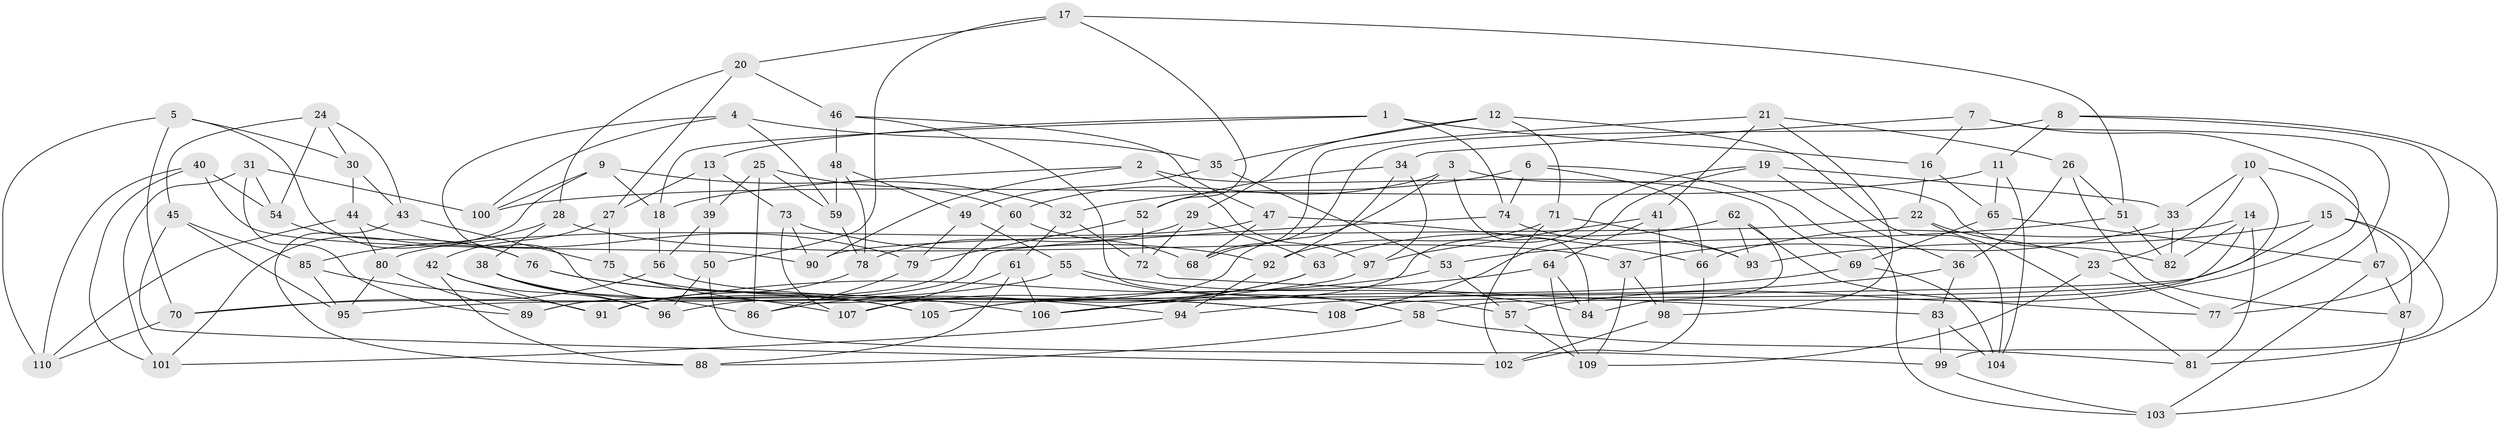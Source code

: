 // Generated by graph-tools (version 1.1) at 2025/37/03/09/25 02:37:59]
// undirected, 110 vertices, 220 edges
graph export_dot {
graph [start="1"]
  node [color=gray90,style=filled];
  1;
  2;
  3;
  4;
  5;
  6;
  7;
  8;
  9;
  10;
  11;
  12;
  13;
  14;
  15;
  16;
  17;
  18;
  19;
  20;
  21;
  22;
  23;
  24;
  25;
  26;
  27;
  28;
  29;
  30;
  31;
  32;
  33;
  34;
  35;
  36;
  37;
  38;
  39;
  40;
  41;
  42;
  43;
  44;
  45;
  46;
  47;
  48;
  49;
  50;
  51;
  52;
  53;
  54;
  55;
  56;
  57;
  58;
  59;
  60;
  61;
  62;
  63;
  64;
  65;
  66;
  67;
  68;
  69;
  70;
  71;
  72;
  73;
  74;
  75;
  76;
  77;
  78;
  79;
  80;
  81;
  82;
  83;
  84;
  85;
  86;
  87;
  88;
  89;
  90;
  91;
  92;
  93;
  94;
  95;
  96;
  97;
  98;
  99;
  100;
  101;
  102;
  103;
  104;
  105;
  106;
  107;
  108;
  109;
  110;
  1 -- 13;
  1 -- 18;
  1 -- 74;
  1 -- 16;
  2 -- 90;
  2 -- 97;
  2 -- 69;
  2 -- 18;
  3 -- 96;
  3 -- 84;
  3 -- 82;
  3 -- 60;
  4 -- 107;
  4 -- 100;
  4 -- 59;
  4 -- 35;
  5 -- 76;
  5 -- 70;
  5 -- 110;
  5 -- 30;
  6 -- 66;
  6 -- 32;
  6 -- 74;
  6 -- 103;
  7 -- 57;
  7 -- 34;
  7 -- 77;
  7 -- 16;
  8 -- 77;
  8 -- 81;
  8 -- 11;
  8 -- 68;
  9 -- 100;
  9 -- 32;
  9 -- 18;
  9 -- 101;
  10 -- 108;
  10 -- 23;
  10 -- 33;
  10 -- 67;
  11 -- 104;
  11 -- 100;
  11 -- 65;
  12 -- 71;
  12 -- 29;
  12 -- 104;
  12 -- 35;
  13 -- 39;
  13 -- 27;
  13 -- 73;
  14 -- 81;
  14 -- 66;
  14 -- 58;
  14 -- 82;
  15 -- 93;
  15 -- 99;
  15 -- 87;
  15 -- 95;
  16 -- 22;
  16 -- 65;
  17 -- 20;
  17 -- 52;
  17 -- 51;
  17 -- 50;
  18 -- 56;
  19 -- 33;
  19 -- 108;
  19 -- 105;
  19 -- 36;
  20 -- 28;
  20 -- 27;
  20 -- 46;
  21 -- 41;
  21 -- 98;
  21 -- 26;
  21 -- 68;
  22 -- 23;
  22 -- 90;
  22 -- 81;
  23 -- 77;
  23 -- 109;
  24 -- 43;
  24 -- 45;
  24 -- 30;
  24 -- 54;
  25 -- 39;
  25 -- 60;
  25 -- 86;
  25 -- 59;
  26 -- 51;
  26 -- 36;
  26 -- 87;
  27 -- 75;
  27 -- 42;
  28 -- 37;
  28 -- 85;
  28 -- 38;
  29 -- 72;
  29 -- 63;
  29 -- 78;
  30 -- 44;
  30 -- 43;
  31 -- 100;
  31 -- 54;
  31 -- 101;
  31 -- 89;
  32 -- 72;
  32 -- 61;
  33 -- 37;
  33 -- 82;
  34 -- 97;
  34 -- 52;
  34 -- 92;
  35 -- 53;
  35 -- 49;
  36 -- 83;
  36 -- 94;
  37 -- 98;
  37 -- 109;
  38 -- 86;
  38 -- 96;
  38 -- 105;
  39 -- 56;
  39 -- 50;
  40 -- 110;
  40 -- 101;
  40 -- 54;
  40 -- 90;
  41 -- 98;
  41 -- 64;
  41 -- 97;
  42 -- 96;
  42 -- 91;
  42 -- 88;
  43 -- 88;
  43 -- 75;
  44 -- 79;
  44 -- 110;
  44 -- 80;
  45 -- 85;
  45 -- 102;
  45 -- 95;
  46 -- 47;
  46 -- 48;
  46 -- 57;
  47 -- 66;
  47 -- 80;
  47 -- 68;
  48 -- 49;
  48 -- 59;
  48 -- 78;
  49 -- 79;
  49 -- 55;
  50 -- 96;
  50 -- 99;
  51 -- 82;
  51 -- 53;
  52 -- 79;
  52 -- 72;
  53 -- 91;
  53 -- 57;
  54 -- 76;
  55 -- 70;
  55 -- 58;
  55 -- 84;
  56 -- 70;
  56 -- 108;
  57 -- 109;
  58 -- 88;
  58 -- 81;
  59 -- 78;
  60 -- 89;
  60 -- 68;
  61 -- 88;
  61 -- 107;
  61 -- 106;
  62 -- 93;
  62 -- 84;
  62 -- 63;
  62 -- 77;
  63 -- 107;
  63 -- 86;
  64 -- 105;
  64 -- 84;
  64 -- 109;
  65 -- 69;
  65 -- 67;
  66 -- 102;
  67 -- 103;
  67 -- 87;
  69 -- 104;
  69 -- 106;
  70 -- 110;
  71 -- 102;
  71 -- 92;
  71 -- 93;
  72 -- 83;
  73 -- 90;
  73 -- 107;
  73 -- 92;
  74 -- 89;
  74 -- 93;
  75 -- 94;
  75 -- 108;
  76 -- 106;
  76 -- 105;
  78 -- 91;
  79 -- 86;
  80 -- 89;
  80 -- 95;
  83 -- 104;
  83 -- 99;
  85 -- 91;
  85 -- 95;
  87 -- 103;
  92 -- 94;
  94 -- 101;
  97 -- 106;
  98 -- 102;
  99 -- 103;
}
